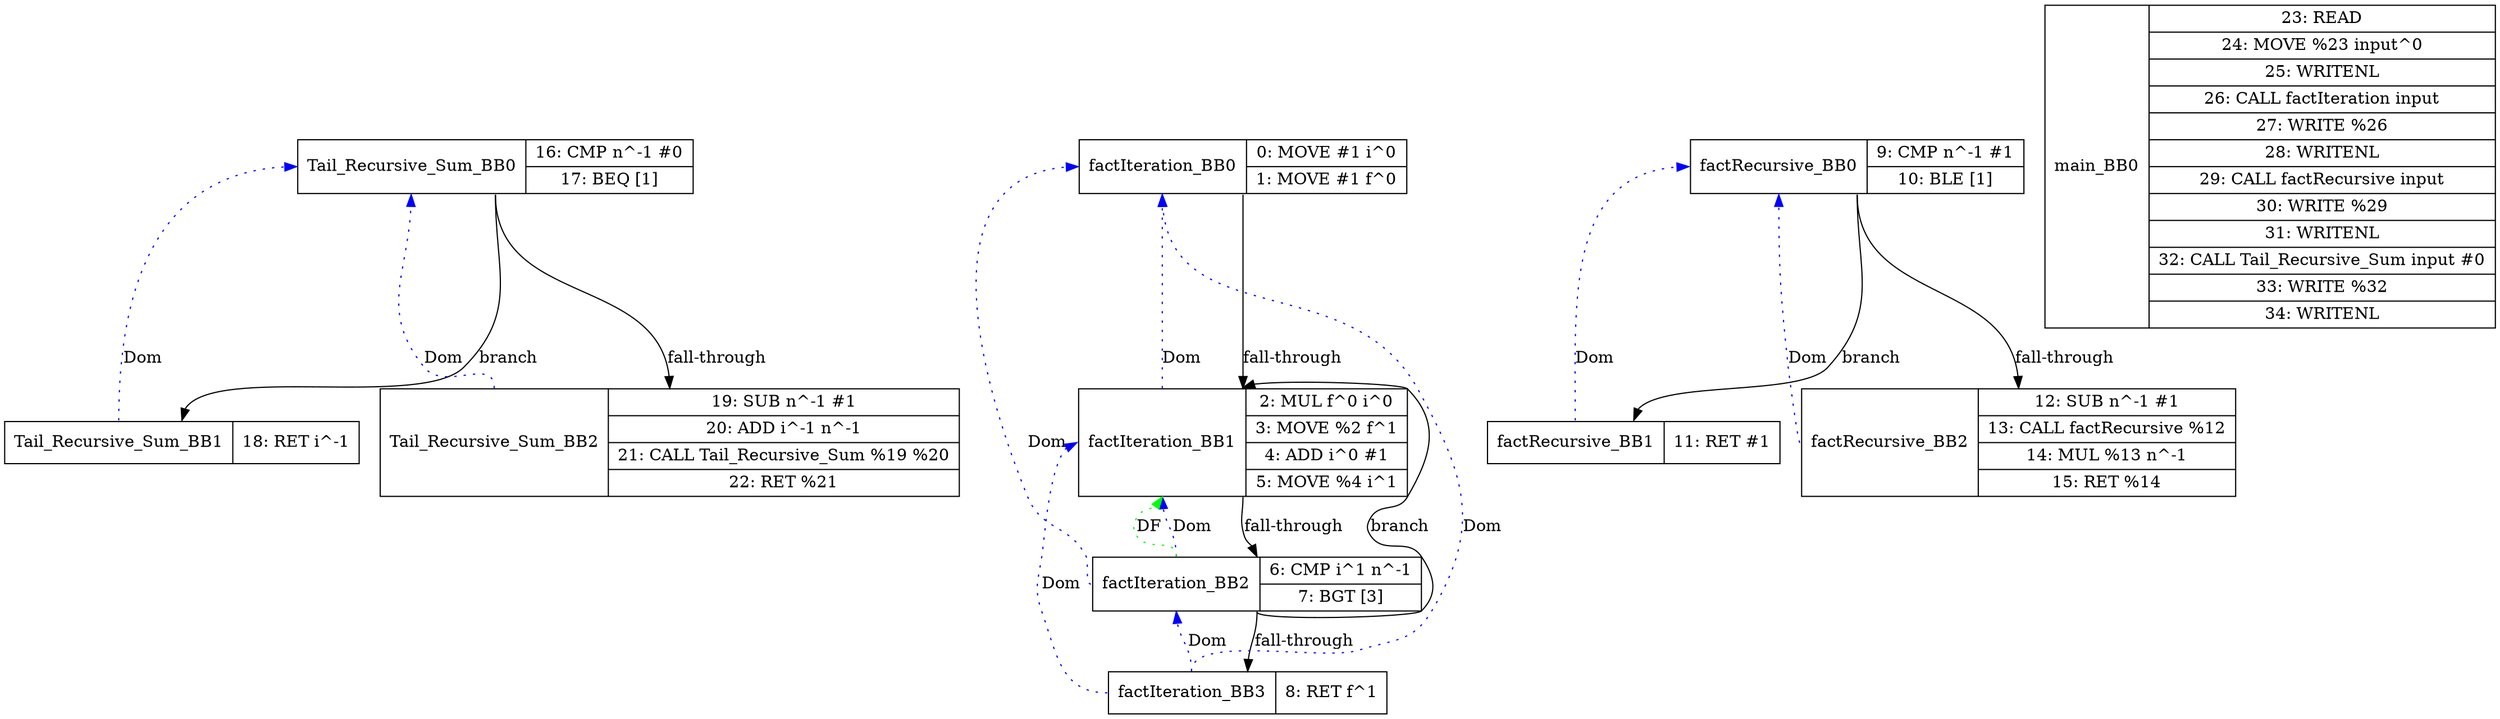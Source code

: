 diGraph G { 
Tail_Recursive_Sum_BB0 [shape=record, label="<b>Tail_Recursive_Sum_BB0| {16: CMP n^-1 #0|17: BEQ [1]}"];
Tail_Recursive_Sum_BB1 [shape=record, label="<b>Tail_Recursive_Sum_BB1| {18: RET i^-1}"];
Tail_Recursive_Sum_BB2 [shape=record, label="<b>Tail_Recursive_Sum_BB2| {19: SUB n^-1 #1|20: ADD i^-1 n^-1|21: CALL Tail_Recursive_Sum %19 %20|22: RET %21}"];
factIteration_BB0 [shape=record, label="<b>factIteration_BB0| {0: MOVE #1 i^0|1: MOVE #1 f^0}"];
factIteration_BB1 [shape=record, label="<b>factIteration_BB1| {2: MUL f^0 i^0|3: MOVE %2 f^1|4: ADD i^0 #1|5: MOVE %4 i^1}"];
factIteration_BB2 [shape=record, label="<b>factIteration_BB2| {6: CMP i^1 n^-1|7: BGT [3]}"];
factIteration_BB3 [shape=record, label="<b>factIteration_BB3| {8: RET f^1}"];
factRecursive_BB0 [shape=record, label="<b>factRecursive_BB0| {9: CMP n^-1 #1|10: BLE [1]}"];
factRecursive_BB1 [shape=record, label="<b>factRecursive_BB1| {11: RET #1}"];
factRecursive_BB2 [shape=record, label="<b>factRecursive_BB2| {12: SUB n^-1 #1|13: CALL factRecursive %12|14: MUL %13 n^-1|15: RET %14}"];
main_BB0 [shape=record, label="<b>main_BB0| {23: READ |24: MOVE %23 input^0|25: WRITENL |26: CALL factIteration input|27: WRITE %26|28: WRITENL |29: CALL factRecursive input|30: WRITE %29|31: WRITENL |32: CALL Tail_Recursive_Sum input #0|33: WRITE %32|34: WRITENL }"];

factIteration_BB0:s -> factIteration_BB1:n [label="fall-through"];
factIteration_BB1:s -> factIteration_BB2:n [label="fall-through"];
factIteration_BB2:s -> factIteration_BB1:n [label="branch"];
factIteration_BB2:s -> factIteration_BB3:n [label="fall-through"];
factIteration_BB1:b -> factIteration_BB0:b [color=blue, style=dotted, label="Dom"];
factIteration_BB2:b -> factIteration_BB0:b [color=blue, style=dotted, label="Dom"];
factIteration_BB2:b -> factIteration_BB1:b [color=blue, style=dotted, label="Dom"];
factIteration_BB3:b -> factIteration_BB0:b [color=blue, style=dotted, label="Dom"];
factIteration_BB3:b -> factIteration_BB1:b [color=blue, style=dotted, label="Dom"];
factIteration_BB3:b -> factIteration_BB2:b [color=blue, style=dotted, label="Dom"];
factIteration_BB2:b -> factIteration_BB1:b [color=green, style=dotted, label="DF"];
factRecursive_BB0:s -> factRecursive_BB1:n [label="branch"];
factRecursive_BB0:s -> factRecursive_BB2:n [label="fall-through"];
factRecursive_BB1:b -> factRecursive_BB0:b [color=blue, style=dotted, label="Dom"];
factRecursive_BB2:b -> factRecursive_BB0:b [color=blue, style=dotted, label="Dom"];
Tail_Recursive_Sum_BB0:s -> Tail_Recursive_Sum_BB1:n [label="branch"];
Tail_Recursive_Sum_BB0:s -> Tail_Recursive_Sum_BB2:n [label="fall-through"];
Tail_Recursive_Sum_BB1:b -> Tail_Recursive_Sum_BB0:b [color=blue, style=dotted, label="Dom"];
Tail_Recursive_Sum_BB2:b -> Tail_Recursive_Sum_BB0:b [color=blue, style=dotted, label="Dom"];


}